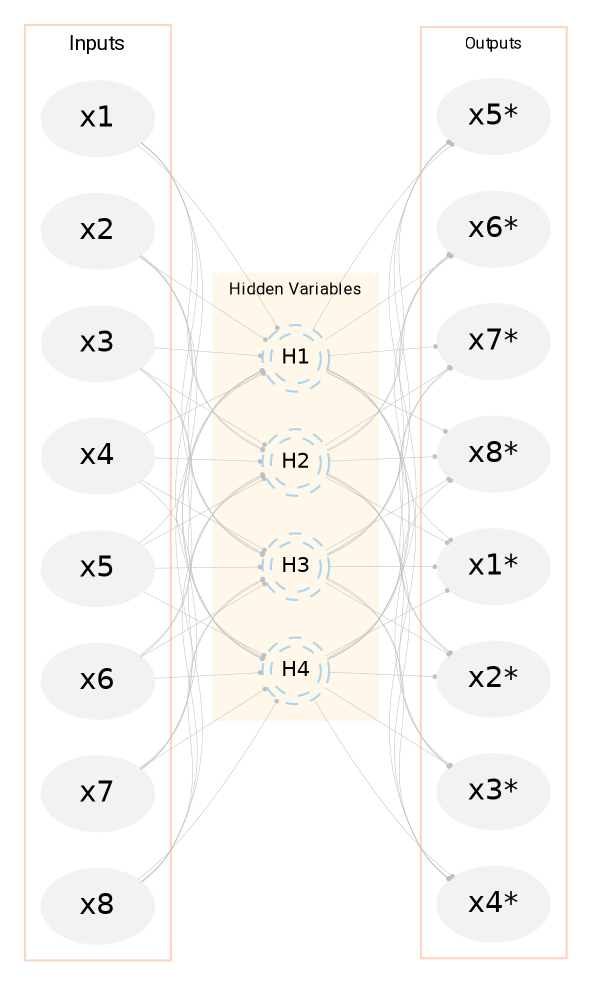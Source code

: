 digraph pca {
    rankdir=LR;
    rank=same;
    node [shape=oval style=filled color=lightblue ordering=out fontname=Helvetica];
    edge [color=gray75 arrowhead=dot arrowsize=0.25 penwidth=0.25];

    subgraph cluster_inputs {
        color= "#ff550040";
        label="Inputs";
        fontname="Roboto Condensed";
        fontsize = 10;
        node [color=gray95 ordering=out];
        x5; x6; x7; x8; x1; x2; x3; x4; # x9; x10;
    }

    subgraph cluster_hidden {
        fontname="Roboto Condensed";
        fontsize = 8;
        bgcolor="#FFEFD580"
        color=transparent;
        label="Hidden Variables";
        node [fixedsize=True fontsize =10 width=.33 color = "#56B4E980" shape=doublecircle style=dashed penwidth=1];
        H1; H2; H3; H4;
    }

    subgraph cluster_outputs {
        fontname="Roboto Condensed";
        fontsize = 8;
        color= "#ff550040";
        label="Outputs";
        node [color=gray95 ];
              
        
        // y9[label = "x9*"]; y10[label = "x10*"]; 
        y1[label = "x1*"]; y2[label = "x2*"]; 
        y3[label = "x3*"]; y4[label = "x4*"]; 
        y5 [label = "x5*"]; y6[label = "x6*"];  
        y7[label = "x7*"]; y8[label = "x8*"]; 
    }

    x1 -> H1;
    x2 -> H1;
    x3 -> H1;
    x4 -> H1;
    x5 -> H1;
    x6 -> H1;
    x7 -> H1;
    x8 -> H1;
    // x9 -> H1;
    // x10 -> H1;

    x1 -> H2;
    x2 -> H2;
    x3 -> H2;
    x4 -> H2;
    x5 -> H2;
    x6 -> H2;
    x7 -> H2;
    x8 -> H2;
    // x9 -> H2;
    // x10 -> H2;

    x1 -> H3;
    x2 -> H3;
    x3 -> H3;
    x4 -> H3;
    x5 -> H3;
    x6 -> H3;
    x7 -> H3;
    x8 -> H3;
    // x9 -> H3;
    // x10 -> H3;

    x1 -> H4;
    x2 -> H4;
    x3 -> H4;
    x4 -> H4;
    x5 -> H4;
    x6 -> H4;
    x7 -> H4;
    x8 -> H4;
    // x9 -> H4;
    // x10 -> H4;

    H1 -> y1;
    H2 -> y1;
    H3 -> y1;
    H4 -> y1;
    
    H1 -> y2;
    H2 -> y2;
    H3 -> y2;
    H4 -> y2;

    H1 -> y3;
    H2 -> y3;
    H3 -> y3;
    H4 -> y3;

    H1 -> y4;
    H2 -> y4;
    H3 -> y4;
    H4 -> y4;

    H1 -> y5;
    H2 -> y5;
    H3 -> y5;
    H4 -> y5;

    H1 -> y6;
    H2 -> y6;
    H3 -> y6;
    H4 -> y6;

    H1 -> y7;
    H2 -> y7;
    H3 -> y7;
    H4 -> y7;

    H1 -> y8;
    H2 -> y8;
    H3 -> y8;
    H4 -> y8;

    // H1 -> y9;
    // H2 -> y9;
    // H3 -> y9;
    // H4 -> y9;

    // H1 -> y10;
    // H2 -> y10;
    // H3 -> y10;
    // H4 -> y10;
}